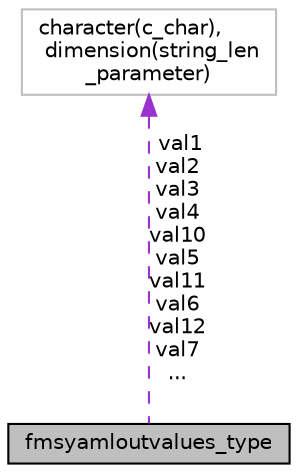 digraph "fmsyamloutvalues_type"
{
 // INTERACTIVE_SVG=YES
 // LATEX_PDF_SIZE
  edge [fontname="Helvetica",fontsize="10",labelfontname="Helvetica",labelfontsize="10"];
  node [fontname="Helvetica",fontsize="10",shape=record];
  Node1 [label="fmsyamloutvalues_type",height=0.2,width=0.4,color="black", fillcolor="grey75", style="filled", fontcolor="black",tooltip="Values for the output yaml on a given level corresponding to the struct in yaml_output_functions...."];
  Node2 -> Node1 [dir="back",color="darkorchid3",fontsize="10",style="dashed",label=" val1\nval2\nval3\nval4\nval10\nval5\nval11\nval6\nval12\nval7\n..." ,fontname="Helvetica"];
  Node2 [label="character(c_char),\l dimension(string_len\l_parameter)",height=0.2,width=0.4,color="grey75", fillcolor="white", style="filled",tooltip=" "];
}
